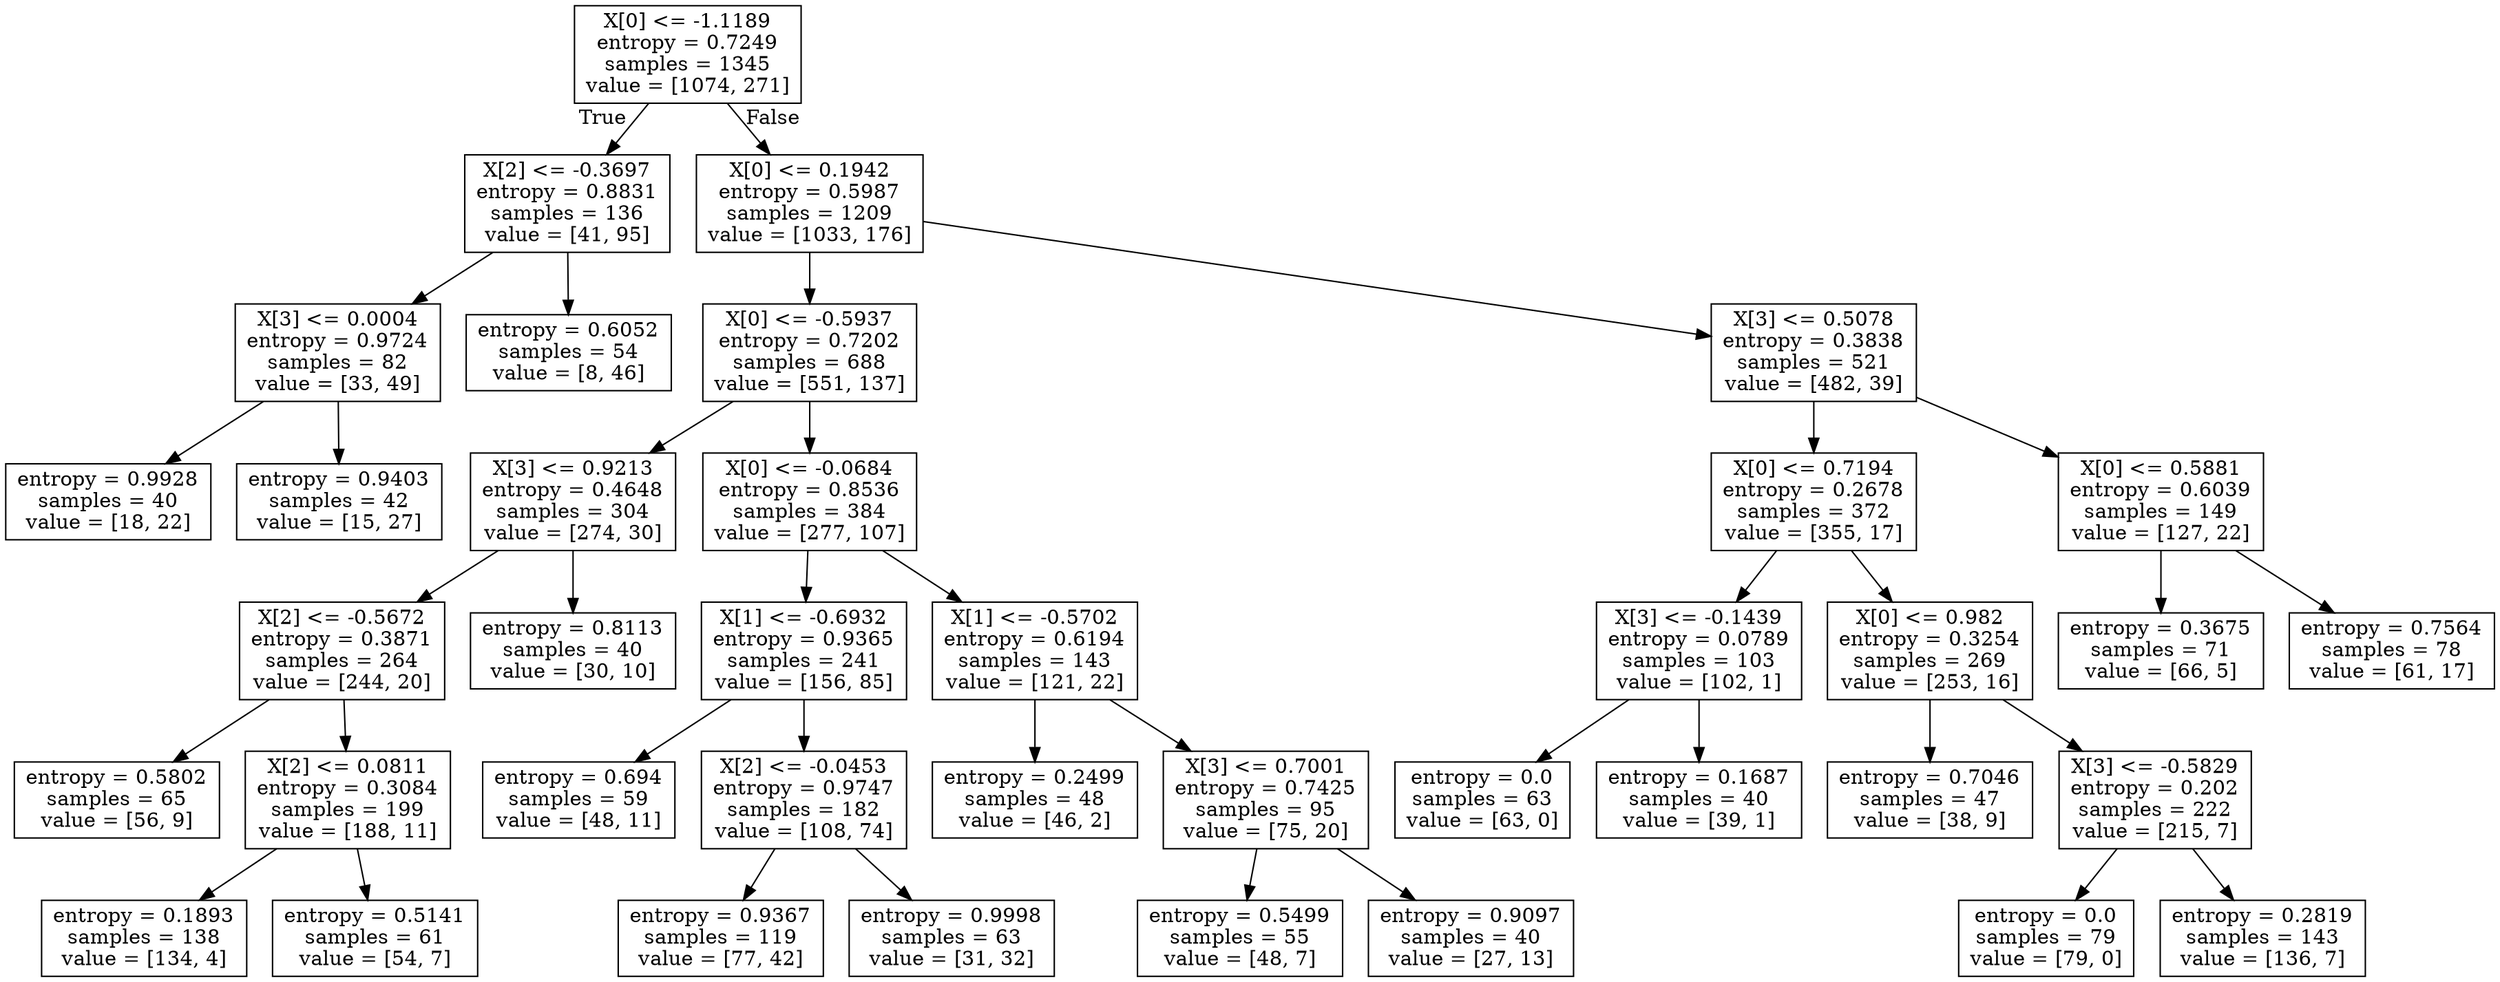 digraph Tree {
node [shape=box] ;
0 [label="X[0] <= -1.1189\nentropy = 0.7249\nsamples = 1345\nvalue = [1074, 271]"] ;
1 [label="X[2] <= -0.3697\nentropy = 0.8831\nsamples = 136\nvalue = [41, 95]"] ;
0 -> 1 [labeldistance=2.5, labelangle=45, headlabel="True"] ;
2 [label="X[3] <= 0.0004\nentropy = 0.9724\nsamples = 82\nvalue = [33, 49]"] ;
1 -> 2 ;
3 [label="entropy = 0.9928\nsamples = 40\nvalue = [18, 22]"] ;
2 -> 3 ;
4 [label="entropy = 0.9403\nsamples = 42\nvalue = [15, 27]"] ;
2 -> 4 ;
5 [label="entropy = 0.6052\nsamples = 54\nvalue = [8, 46]"] ;
1 -> 5 ;
6 [label="X[0] <= 0.1942\nentropy = 0.5987\nsamples = 1209\nvalue = [1033, 176]"] ;
0 -> 6 [labeldistance=2.5, labelangle=-45, headlabel="False"] ;
7 [label="X[0] <= -0.5937\nentropy = 0.7202\nsamples = 688\nvalue = [551, 137]"] ;
6 -> 7 ;
8 [label="X[3] <= 0.9213\nentropy = 0.4648\nsamples = 304\nvalue = [274, 30]"] ;
7 -> 8 ;
9 [label="X[2] <= -0.5672\nentropy = 0.3871\nsamples = 264\nvalue = [244, 20]"] ;
8 -> 9 ;
10 [label="entropy = 0.5802\nsamples = 65\nvalue = [56, 9]"] ;
9 -> 10 ;
11 [label="X[2] <= 0.0811\nentropy = 0.3084\nsamples = 199\nvalue = [188, 11]"] ;
9 -> 11 ;
12 [label="entropy = 0.1893\nsamples = 138\nvalue = [134, 4]"] ;
11 -> 12 ;
13 [label="entropy = 0.5141\nsamples = 61\nvalue = [54, 7]"] ;
11 -> 13 ;
14 [label="entropy = 0.8113\nsamples = 40\nvalue = [30, 10]"] ;
8 -> 14 ;
15 [label="X[0] <= -0.0684\nentropy = 0.8536\nsamples = 384\nvalue = [277, 107]"] ;
7 -> 15 ;
16 [label="X[1] <= -0.6932\nentropy = 0.9365\nsamples = 241\nvalue = [156, 85]"] ;
15 -> 16 ;
17 [label="entropy = 0.694\nsamples = 59\nvalue = [48, 11]"] ;
16 -> 17 ;
18 [label="X[2] <= -0.0453\nentropy = 0.9747\nsamples = 182\nvalue = [108, 74]"] ;
16 -> 18 ;
19 [label="entropy = 0.9367\nsamples = 119\nvalue = [77, 42]"] ;
18 -> 19 ;
20 [label="entropy = 0.9998\nsamples = 63\nvalue = [31, 32]"] ;
18 -> 20 ;
21 [label="X[1] <= -0.5702\nentropy = 0.6194\nsamples = 143\nvalue = [121, 22]"] ;
15 -> 21 ;
22 [label="entropy = 0.2499\nsamples = 48\nvalue = [46, 2]"] ;
21 -> 22 ;
23 [label="X[3] <= 0.7001\nentropy = 0.7425\nsamples = 95\nvalue = [75, 20]"] ;
21 -> 23 ;
24 [label="entropy = 0.5499\nsamples = 55\nvalue = [48, 7]"] ;
23 -> 24 ;
25 [label="entropy = 0.9097\nsamples = 40\nvalue = [27, 13]"] ;
23 -> 25 ;
26 [label="X[3] <= 0.5078\nentropy = 0.3838\nsamples = 521\nvalue = [482, 39]"] ;
6 -> 26 ;
27 [label="X[0] <= 0.7194\nentropy = 0.2678\nsamples = 372\nvalue = [355, 17]"] ;
26 -> 27 ;
28 [label="X[3] <= -0.1439\nentropy = 0.0789\nsamples = 103\nvalue = [102, 1]"] ;
27 -> 28 ;
29 [label="entropy = 0.0\nsamples = 63\nvalue = [63, 0]"] ;
28 -> 29 ;
30 [label="entropy = 0.1687\nsamples = 40\nvalue = [39, 1]"] ;
28 -> 30 ;
31 [label="X[0] <= 0.982\nentropy = 0.3254\nsamples = 269\nvalue = [253, 16]"] ;
27 -> 31 ;
32 [label="entropy = 0.7046\nsamples = 47\nvalue = [38, 9]"] ;
31 -> 32 ;
33 [label="X[3] <= -0.5829\nentropy = 0.202\nsamples = 222\nvalue = [215, 7]"] ;
31 -> 33 ;
34 [label="entropy = 0.0\nsamples = 79\nvalue = [79, 0]"] ;
33 -> 34 ;
35 [label="entropy = 0.2819\nsamples = 143\nvalue = [136, 7]"] ;
33 -> 35 ;
36 [label="X[0] <= 0.5881\nentropy = 0.6039\nsamples = 149\nvalue = [127, 22]"] ;
26 -> 36 ;
37 [label="entropy = 0.3675\nsamples = 71\nvalue = [66, 5]"] ;
36 -> 37 ;
38 [label="entropy = 0.7564\nsamples = 78\nvalue = [61, 17]"] ;
36 -> 38 ;
}